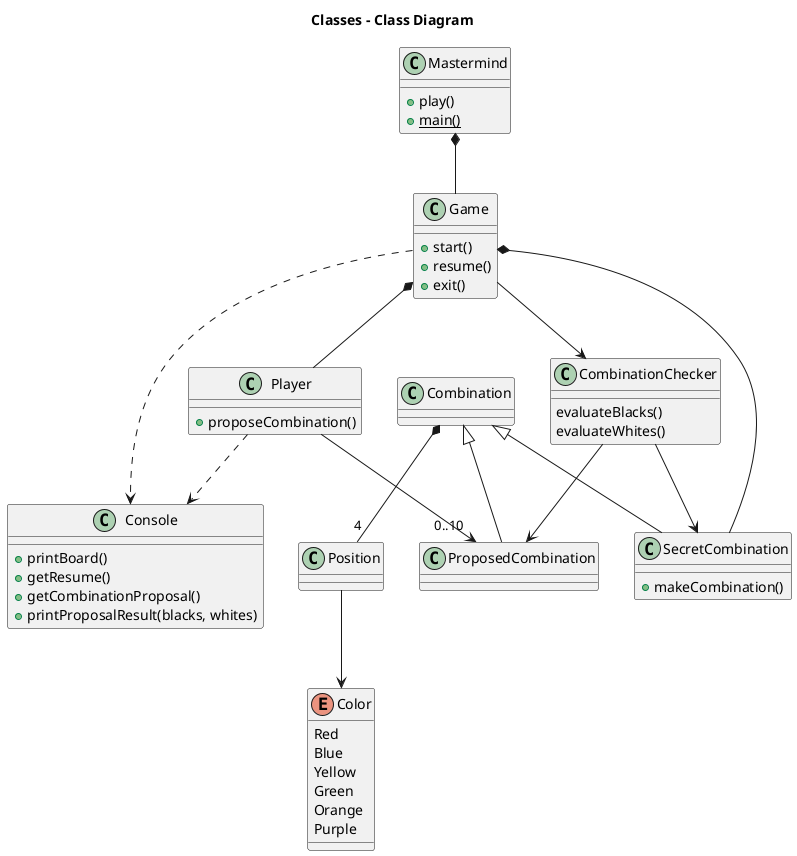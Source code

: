 Game --> CombinationChecker

@startuml

title Classes - Class Diagram

class Mastermind {
    +play()
    +{static} main()
}
Mastermind *-- Game

class Game {
    +start()
    +resume()
    +exit()
}

Game *-- SecretCombination
Game *-- Player
Game --> CombinationChecker
Game ..> Console

class Combination{}
Combination *-- "4" Position
Combination <|-- SecretCombination
Combination <|-- ProposedCombination

class Position {
    
}
Position --> Color



class SecretCombination {
    +makeCombination()
}

class CombinationChecker {
    evaluateBlacks()
    evaluateWhites()
}
CombinationChecker --> SecretCombination
CombinationChecker --> ProposedCombination

class Player {
    +proposeCombination()
}
Player --> "0..10"ProposedCombination
Player ..> Console

class Console {
    +printBoard()
    +getResume()
    +getCombinationProposal()
    +printProposalResult(blacks, whites)
}

Enum Color {
    Red
    Blue
    Yellow
    Green
    Orange
    Purple
}


@enduml